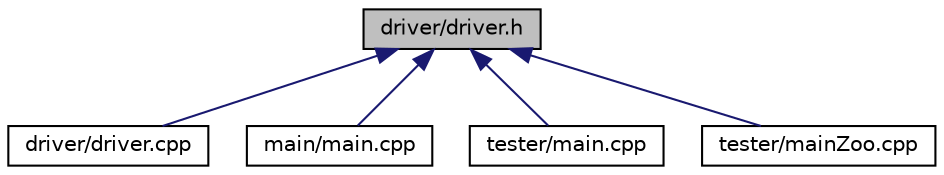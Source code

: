 digraph "driver/driver.h"
{
  edge [fontname="Helvetica",fontsize="10",labelfontname="Helvetica",labelfontsize="10"];
  node [fontname="Helvetica",fontsize="10",shape=record];
  Node1 [label="driver/driver.h",height=0.2,width=0.4,color="black", fillcolor="grey75", style="filled", fontcolor="black"];
  Node1 -> Node2 [dir="back",color="midnightblue",fontsize="10",style="solid"];
  Node2 [label="driver/driver.cpp",height=0.2,width=0.4,color="black", fillcolor="white", style="filled",URL="$driver_8cpp.html"];
  Node1 -> Node3 [dir="back",color="midnightblue",fontsize="10",style="solid"];
  Node3 [label="main/main.cpp",height=0.2,width=0.4,color="black", fillcolor="white", style="filled",URL="$main_2main_8cpp.html"];
  Node1 -> Node4 [dir="back",color="midnightblue",fontsize="10",style="solid"];
  Node4 [label="tester/main.cpp",height=0.2,width=0.4,color="black", fillcolor="white", style="filled",URL="$tester_2main_8cpp.html"];
  Node1 -> Node5 [dir="back",color="midnightblue",fontsize="10",style="solid"];
  Node5 [label="tester/mainZoo.cpp",height=0.2,width=0.4,color="black", fillcolor="white", style="filled",URL="$mainZoo_8cpp.html"];
}
